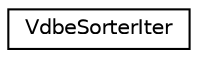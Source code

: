 digraph G
{
 // INTERACTIVE_SVG=YES
  edge [fontname="Helvetica",fontsize="10",labelfontname="Helvetica",labelfontsize="10"];
  node [fontname="Helvetica",fontsize="10",shape=record];
  rankdir="LR";
  Node1 [label="VdbeSorterIter",height=0.2,width=0.4,color="black", fillcolor="white", style="filled",URL="$df/dcd/struct_vdbe_sorter_iter.html"];
}
